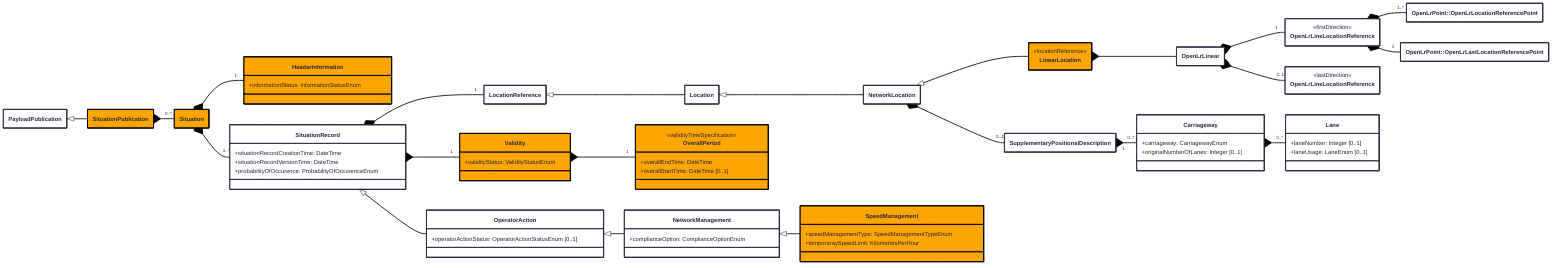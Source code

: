 ---
config:
  class:
    hideEmptyMembersBox: true
  theme: redux
---
classDiagram
  direction LR
  PayloadPublication <|-- SituationPublication
  SituationPublication *-- "0..*" Situation
  Situation *-- "1" HeaderInformation
  Situation *-- "1..*" SituationRecord
  SituationRecord *-- "1" Validity
  SituationRecord *-- "1" LocationReference
  LocationReference <|-- Location
  Location <|-- NetworkLocation
  NetworkLocation <|-- LinearLocation
  LinearLocation *-- OpenLrLinear
  OpenLrLinear *-- "1" olr1
  OpenLrLinear *-- "0..1" olr2
  olr1 *-- "1..*" olrp1
  olr1 *-- "1" olrp2
  Validity *-- "1" OverallPeriod
  SituationRecord <|-- OperatorAction
  OperatorAction <|-- NetworkManagement
  NetworkLocation *-- "0..1" SupplementaryPositionalDescription
  SupplementaryPositionalDescription "1" *-- "0..*" Carriageway
  Carriageway *-- "0..*" Lane
  NetworkManagement <|-- SpeedManagement

  class SituationRecord {
    +situationRecordCreationTime: DateTime
    +situationRecordVersionTime: DateTime
    +probabilityOfOccurence: ProbabilityOfOccurenceEnum
  }
  class OperatorAction {
    +operatorActionStatus: OperatorActionStatusEnum [0..1]
  }
  class SituationPublication {
  }
  class HeaderInformation {
    +informationStatus: informationStatusEnum
  }
  class NetworkManagement {
    +complianceOption: ComplianceOptionEnum
  }
  class Validity {
    +validityStatus: ValidityStatusEnum
  }
  class OverallPeriod {
    +overallEndTime: DateTime
    +overallStartTime: DateTime [0..1]
  }
  class SpeedManagement {
    +speedManagementType: SpeedManagementTypeEnum
    +temporaraySpeedLimit: KilometresPerHour
  }
  class Carriageway {
    +carriageway: CarriagewayEnum
    +originalNumberOfLanes: Integer [0..1]
  }
  class Lane {
    +laneNumber: Integer [0..1]
    +laneUsage: LaneEnum [0..1]
  }
  class olr1["OpenLrLineLocationReference"]
  class olr2["OpenLrLineLocationReference"]
  <<firstDirection>> olr1
  <<lastDirection>> olr2
  <<validityTimeSpecification>> OverallPeriod
  <<locationReference>>LinearLocation
  class olrp1["OpenLrPoint::OpenLrLocationReferencePoint"]
  class olrp2["OpenLrPoint::OpenLrLastLocationReferencePoint"]
  style SituationPublication fill:orange,stroke:black
  style Situation fill:orange,stroke:black
  style HeaderInformation fill:orange,stroke:black
  style Validity fill:orange,stroke:black
  style OverallPeriod fill:orange,stroke:black
  style SpeedManagement fill:orange,stroke:black
  style LinearLocation fill:orange,stroke:black